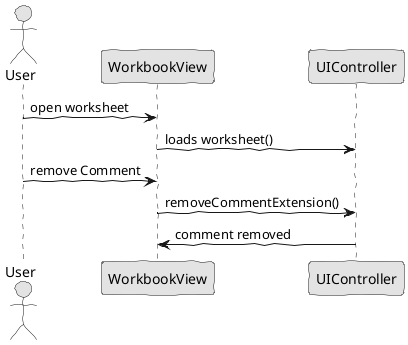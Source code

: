 @startuml design.png
skinparam handwritten true
skinparam monochrome true
skinparam packageStyle rect
skinparam defaultFontName FG Virgil
skinparam shadowing false

actor User

User -> WorkbookView : open worksheet
WorkbookView -> UIController : loads worksheet()

User -> WorkbookView : remove Comment
WorkbookView -> UIController : removeCommentExtension()

UIController ->  WorkbookView :comment removed
@enduml
